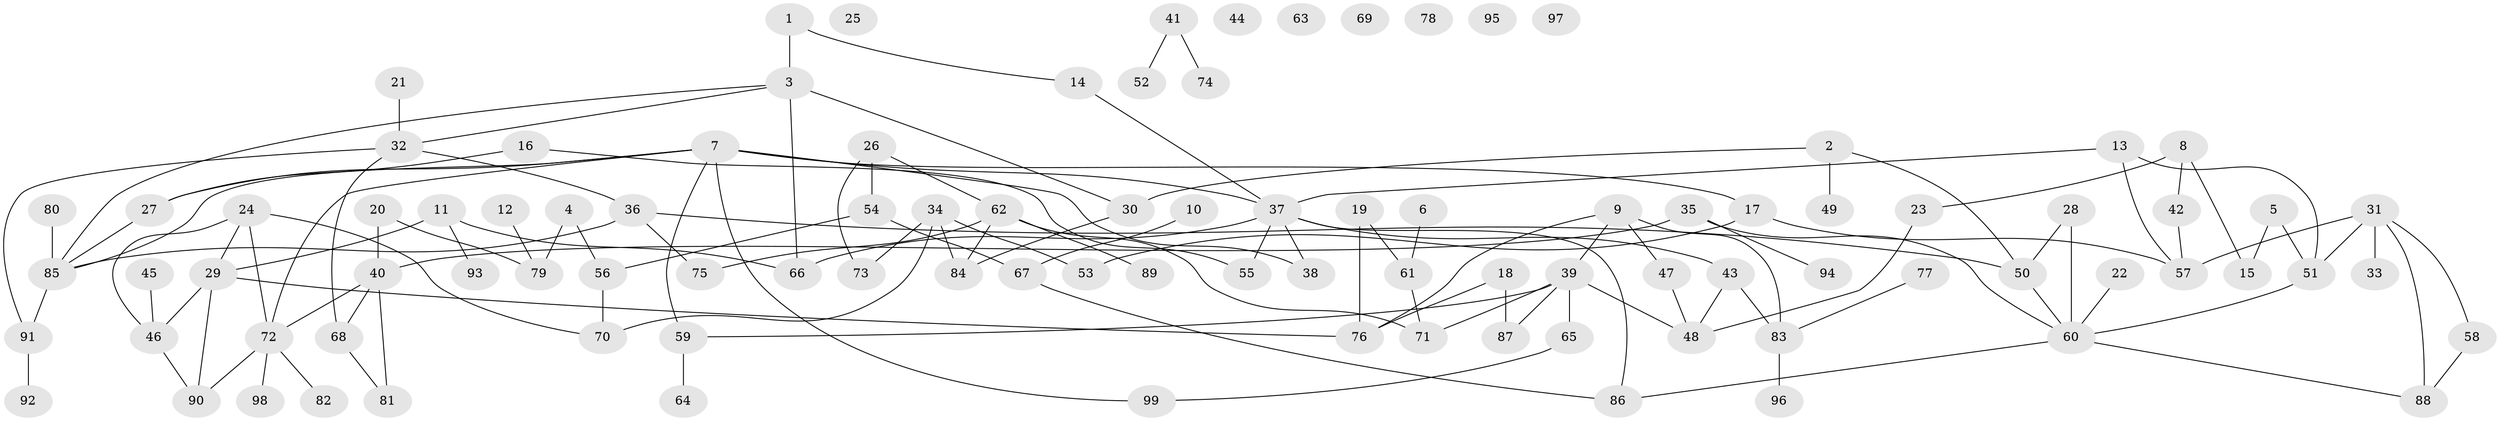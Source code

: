 // Generated by graph-tools (version 1.1) at 2025/13/03/09/25 04:13:01]
// undirected, 99 vertices, 129 edges
graph export_dot {
graph [start="1"]
  node [color=gray90,style=filled];
  1;
  2;
  3;
  4;
  5;
  6;
  7;
  8;
  9;
  10;
  11;
  12;
  13;
  14;
  15;
  16;
  17;
  18;
  19;
  20;
  21;
  22;
  23;
  24;
  25;
  26;
  27;
  28;
  29;
  30;
  31;
  32;
  33;
  34;
  35;
  36;
  37;
  38;
  39;
  40;
  41;
  42;
  43;
  44;
  45;
  46;
  47;
  48;
  49;
  50;
  51;
  52;
  53;
  54;
  55;
  56;
  57;
  58;
  59;
  60;
  61;
  62;
  63;
  64;
  65;
  66;
  67;
  68;
  69;
  70;
  71;
  72;
  73;
  74;
  75;
  76;
  77;
  78;
  79;
  80;
  81;
  82;
  83;
  84;
  85;
  86;
  87;
  88;
  89;
  90;
  91;
  92;
  93;
  94;
  95;
  96;
  97;
  98;
  99;
  1 -- 3;
  1 -- 14;
  2 -- 30;
  2 -- 49;
  2 -- 50;
  3 -- 30;
  3 -- 32;
  3 -- 66;
  3 -- 85;
  4 -- 56;
  4 -- 79;
  5 -- 15;
  5 -- 51;
  6 -- 61;
  7 -- 17;
  7 -- 27;
  7 -- 37;
  7 -- 38;
  7 -- 59;
  7 -- 72;
  7 -- 85;
  7 -- 99;
  8 -- 15;
  8 -- 23;
  8 -- 42;
  9 -- 39;
  9 -- 47;
  9 -- 76;
  9 -- 83;
  10 -- 67;
  11 -- 29;
  11 -- 66;
  11 -- 93;
  12 -- 79;
  13 -- 37;
  13 -- 51;
  13 -- 57;
  14 -- 37;
  16 -- 27;
  16 -- 55;
  17 -- 53;
  17 -- 57;
  18 -- 76;
  18 -- 87;
  19 -- 61;
  19 -- 76;
  20 -- 40;
  20 -- 79;
  21 -- 32;
  22 -- 60;
  23 -- 48;
  24 -- 29;
  24 -- 46;
  24 -- 70;
  24 -- 72;
  26 -- 54;
  26 -- 62;
  26 -- 73;
  27 -- 85;
  28 -- 50;
  28 -- 60;
  29 -- 46;
  29 -- 76;
  29 -- 90;
  30 -- 84;
  31 -- 33;
  31 -- 51;
  31 -- 57;
  31 -- 58;
  31 -- 88;
  32 -- 36;
  32 -- 68;
  32 -- 91;
  34 -- 53;
  34 -- 70;
  34 -- 73;
  34 -- 84;
  35 -- 40;
  35 -- 60;
  35 -- 94;
  36 -- 50;
  36 -- 75;
  36 -- 85;
  37 -- 38;
  37 -- 43;
  37 -- 55;
  37 -- 66;
  37 -- 86;
  39 -- 48;
  39 -- 59;
  39 -- 65;
  39 -- 71;
  39 -- 87;
  40 -- 68;
  40 -- 72;
  40 -- 81;
  41 -- 52;
  41 -- 74;
  42 -- 57;
  43 -- 48;
  43 -- 83;
  45 -- 46;
  46 -- 90;
  47 -- 48;
  50 -- 60;
  51 -- 60;
  54 -- 56;
  54 -- 67;
  56 -- 70;
  58 -- 88;
  59 -- 64;
  60 -- 86;
  60 -- 88;
  61 -- 71;
  62 -- 71;
  62 -- 75;
  62 -- 84;
  62 -- 89;
  65 -- 99;
  67 -- 86;
  68 -- 81;
  72 -- 82;
  72 -- 90;
  72 -- 98;
  77 -- 83;
  80 -- 85;
  83 -- 96;
  85 -- 91;
  91 -- 92;
}

